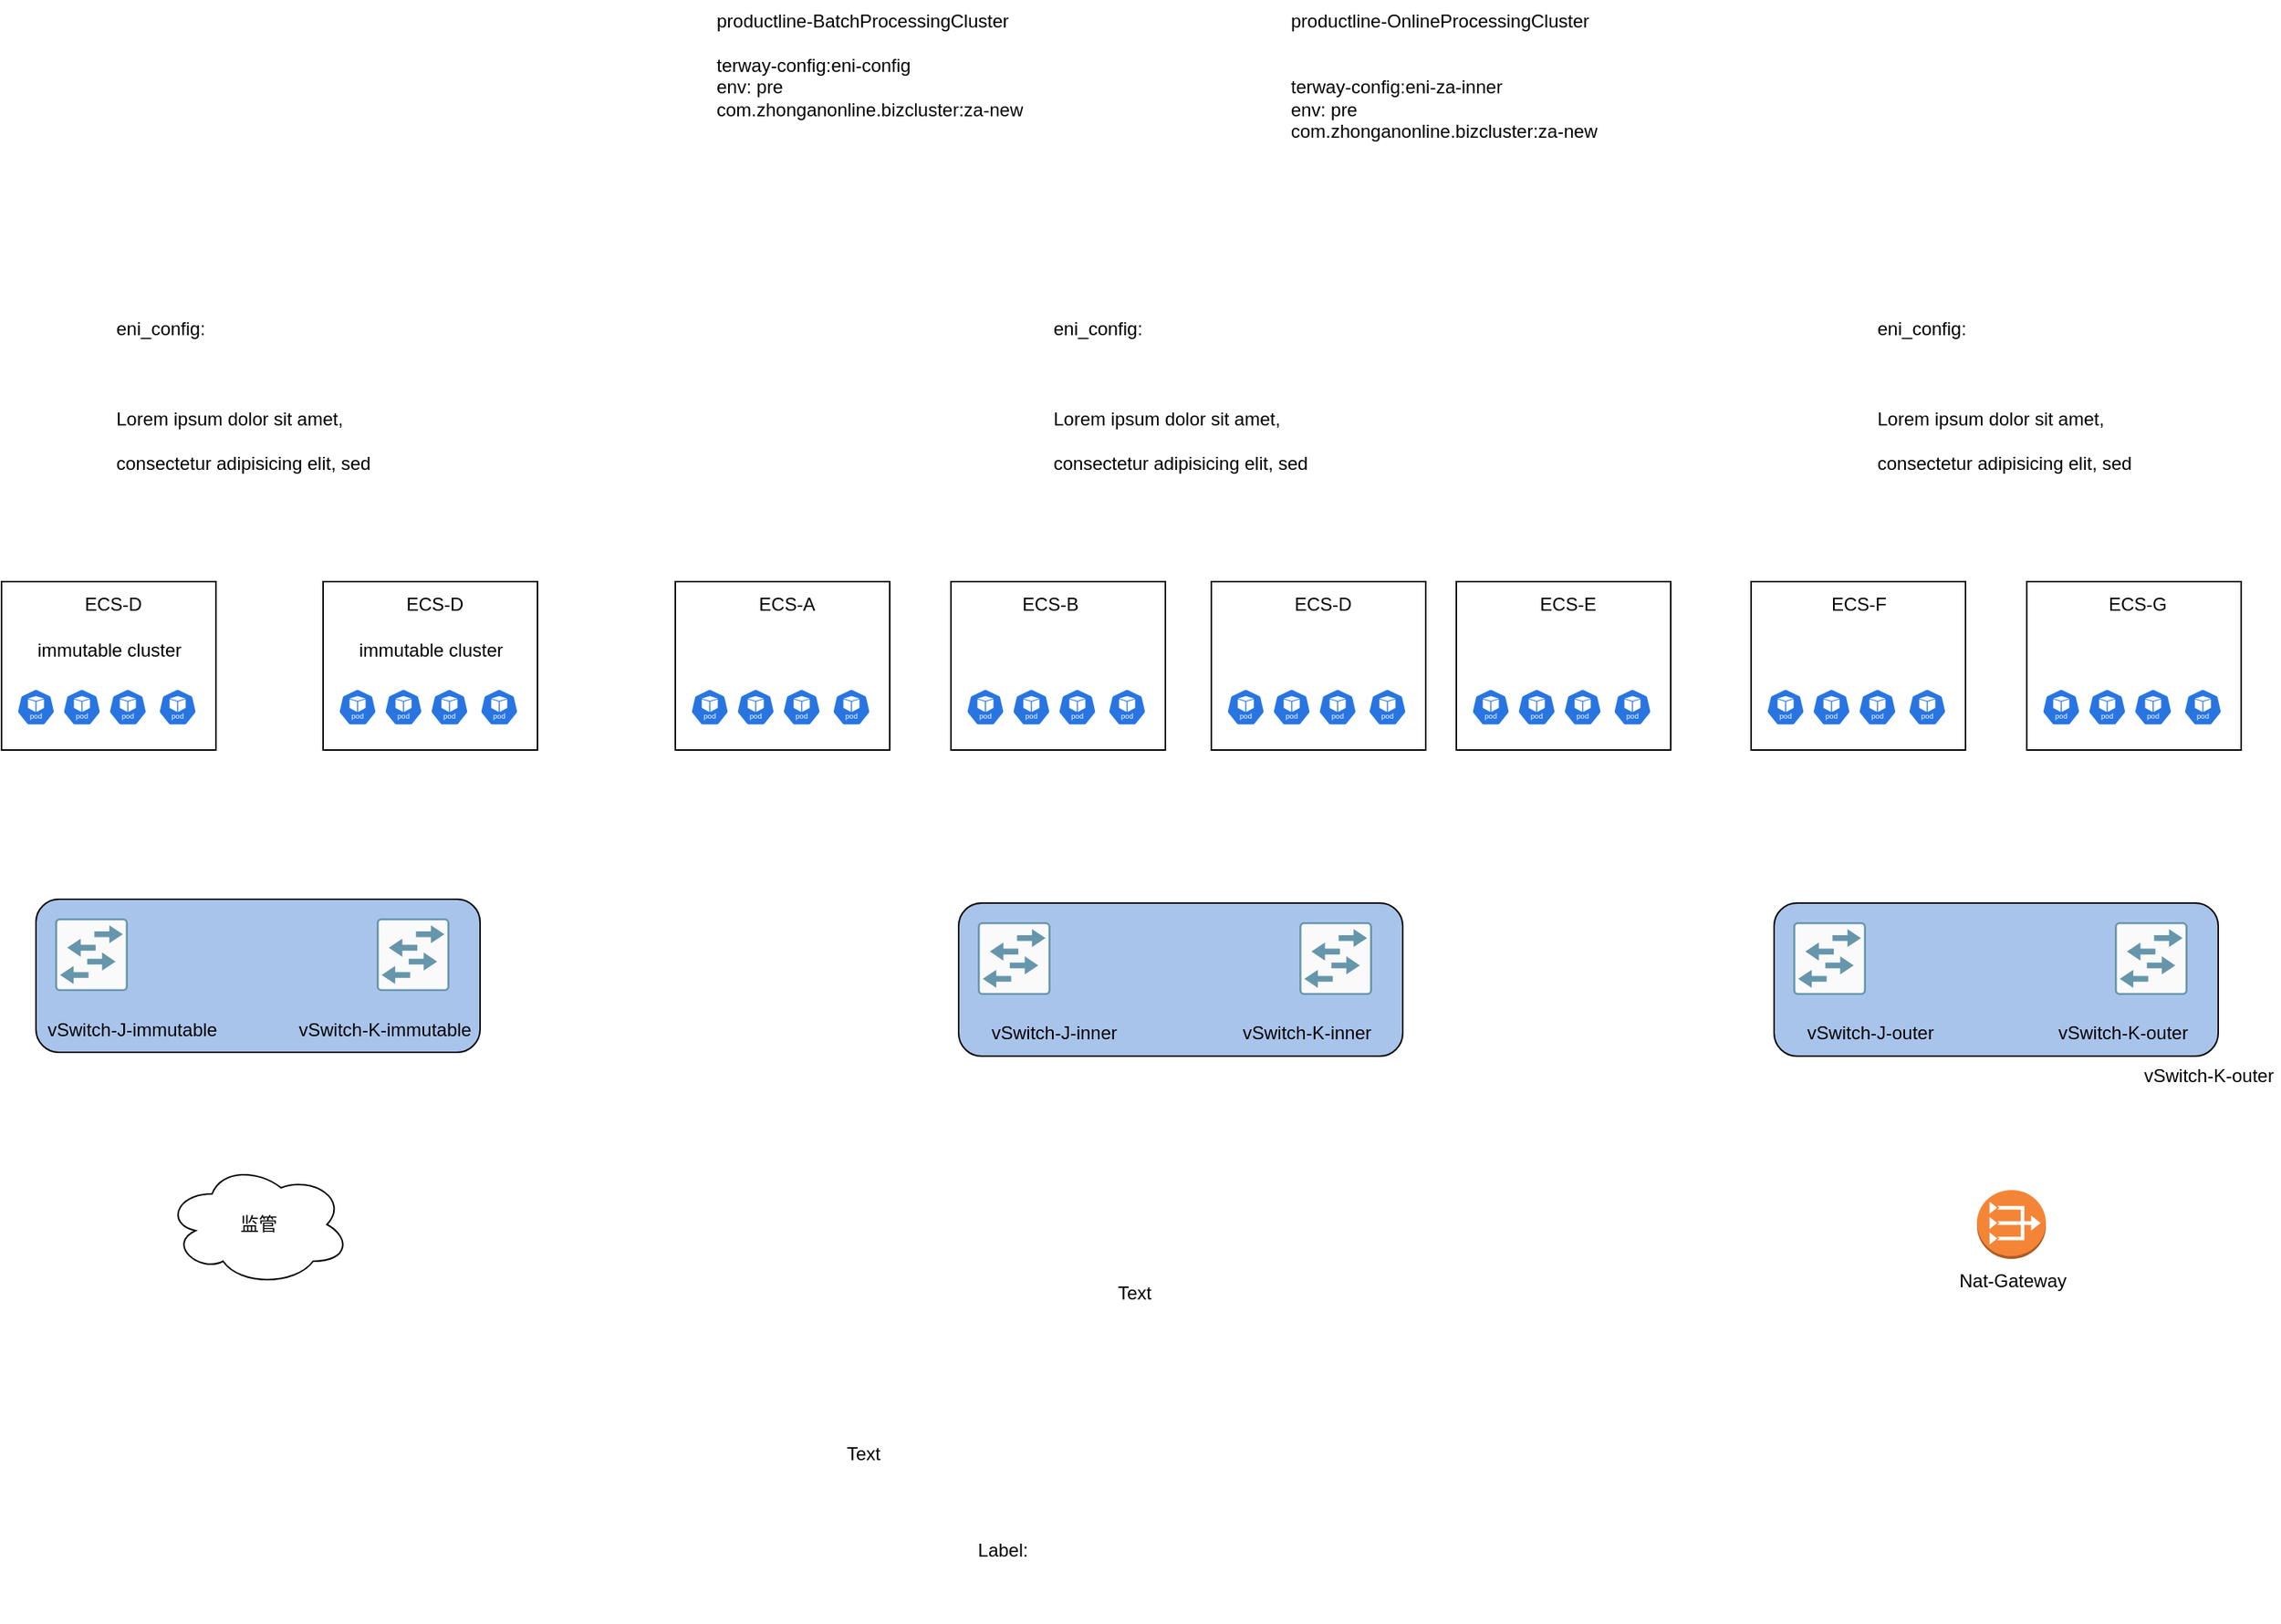 <mxfile version="25.0.3">
  <diagram name="第 1 页" id="kJxC6Npdhp8nCNM10vmH">
    <mxGraphModel dx="2914" dy="2052" grid="1" gridSize="10" guides="1" tooltips="1" connect="1" arrows="1" fold="1" page="1" pageScale="1" pageWidth="827" pageHeight="1169" math="0" shadow="0">
      <root>
        <mxCell id="0" />
        <mxCell id="1" parent="0" />
        <mxCell id="A1YGVAfJYUu_LtT2yqfL-76" value="" style="rounded=1;whiteSpace=wrap;html=1;fillColor=#A9C4EB;" vertex="1" parent="1">
          <mxGeometry x="-307.5" y="397.5" width="290" height="100" as="geometry" />
        </mxCell>
        <mxCell id="A1YGVAfJYUu_LtT2yqfL-1" value="" style="rounded=0;whiteSpace=wrap;html=1;" vertex="1" parent="1">
          <mxGeometry x="110" y="190" width="140" height="110" as="geometry" />
        </mxCell>
        <mxCell id="A1YGVAfJYUu_LtT2yqfL-10" value="&lt;h1 style=&quot;margin-top: 0px;&quot;&gt;&lt;span style=&quot;font-size: 12px; font-weight: 400;&quot;&gt;eni_config:&lt;/span&gt;&lt;/h1&gt;&lt;div&gt;&lt;span style=&quot;font-size: 12px; font-weight: 400;&quot;&gt;&lt;br&gt;&lt;/span&gt;&lt;/div&gt;&lt;h1 style=&quot;margin-top: 0px;&quot;&gt;&lt;span style=&quot;background-color: initial; font-size: 12px; font-weight: normal;&quot;&gt;Lorem ipsum dolor sit amet, consectetur adipisicing elit, sed do eiusmod tempor incididunt ut labore et dolore magna aliqua.&lt;/span&gt;&lt;/h1&gt;" style="text;html=1;whiteSpace=wrap;overflow=hidden;rounded=0;" vertex="1" parent="1">
          <mxGeometry x="-257.5" width="180" height="120" as="geometry" />
        </mxCell>
        <mxCell id="A1YGVAfJYUu_LtT2yqfL-11" value="&lt;h1 style=&quot;margin-top: 0px;&quot;&gt;&lt;span style=&quot;font-size: 12px; font-weight: 400;&quot;&gt;eni_config:&lt;/span&gt;&lt;/h1&gt;&lt;div&gt;&lt;span style=&quot;font-size: 12px; font-weight: 400;&quot;&gt;&lt;br&gt;&lt;/span&gt;&lt;/div&gt;&lt;h1 style=&quot;margin-top: 0px;&quot;&gt;&lt;span style=&quot;background-color: initial; font-size: 12px; font-weight: normal;&quot;&gt;Lorem ipsum dolor sit amet, consectetur adipisicing elit, sed do eiusmod tempor incididunt ut labore et dolore magna aliqua.&lt;/span&gt;&lt;/h1&gt;" style="text;html=1;whiteSpace=wrap;overflow=hidden;rounded=0;" vertex="1" parent="1">
          <mxGeometry x="355" width="180" height="120" as="geometry" />
        </mxCell>
        <mxCell id="A1YGVAfJYUu_LtT2yqfL-12" value="Nat-Gateway&lt;div&gt;&lt;br&gt;&lt;/div&gt;" style="outlineConnect=0;dashed=0;verticalLabelPosition=bottom;verticalAlign=top;align=center;html=1;shape=mxgraph.aws3.vpc_nat_gateway;fillColor=#F58536;gradientColor=none;" vertex="1" parent="1">
          <mxGeometry x="960" y="587.5" width="45" height="45" as="geometry" />
        </mxCell>
        <mxCell id="A1YGVAfJYUu_LtT2yqfL-13" value="" style="aspect=fixed;sketch=0;html=1;dashed=0;whitespace=wrap;verticalLabelPosition=bottom;verticalAlign=top;fillColor=#2875E2;strokeColor=#ffffff;points=[[0.005,0.63,0],[0.1,0.2,0],[0.9,0.2,0],[0.5,0,0],[0.995,0.63,0],[0.72,0.99,0],[0.5,1,0],[0.28,0.99,0]];shape=mxgraph.kubernetes.icon2;kubernetesLabel=1;prIcon=pod" vertex="1" parent="1">
          <mxGeometry x="120" y="260" width="25" height="24" as="geometry" />
        </mxCell>
        <mxCell id="A1YGVAfJYUu_LtT2yqfL-14" value="" style="aspect=fixed;sketch=0;html=1;dashed=0;whitespace=wrap;verticalLabelPosition=bottom;verticalAlign=top;fillColor=#2875E2;strokeColor=#ffffff;points=[[0.005,0.63,0],[0.1,0.2,0],[0.9,0.2,0],[0.5,0,0],[0.995,0.63,0],[0.72,0.99,0],[0.5,1,0],[0.28,0.99,0]];shape=mxgraph.kubernetes.icon2;kubernetesLabel=1;prIcon=pod" vertex="1" parent="1">
          <mxGeometry x="150" y="260" width="25" height="24" as="geometry" />
        </mxCell>
        <mxCell id="A1YGVAfJYUu_LtT2yqfL-15" value="" style="aspect=fixed;sketch=0;html=1;dashed=0;whitespace=wrap;verticalLabelPosition=bottom;verticalAlign=top;fillColor=#2875E2;strokeColor=#ffffff;points=[[0.005,0.63,0],[0.1,0.2,0],[0.9,0.2,0],[0.5,0,0],[0.995,0.63,0],[0.72,0.99,0],[0.5,1,0],[0.28,0.99,0]];shape=mxgraph.kubernetes.icon2;kubernetesLabel=1;prIcon=pod" vertex="1" parent="1">
          <mxGeometry x="212.5" y="260" width="25" height="24" as="geometry" />
        </mxCell>
        <mxCell id="A1YGVAfJYUu_LtT2yqfL-16" value="" style="aspect=fixed;sketch=0;html=1;dashed=0;whitespace=wrap;verticalLabelPosition=bottom;verticalAlign=top;fillColor=#2875E2;strokeColor=#ffffff;points=[[0.005,0.63,0],[0.1,0.2,0],[0.9,0.2,0],[0.5,0,0],[0.995,0.63,0],[0.72,0.99,0],[0.5,1,0],[0.28,0.99,0]];shape=mxgraph.kubernetes.icon2;kubernetesLabel=1;prIcon=pod" vertex="1" parent="1">
          <mxGeometry x="180" y="260" width="25" height="24" as="geometry" />
        </mxCell>
        <mxCell id="A1YGVAfJYUu_LtT2yqfL-19" value="" style="rounded=0;whiteSpace=wrap;html=1;" vertex="1" parent="1">
          <mxGeometry x="290" y="190" width="140" height="110" as="geometry" />
        </mxCell>
        <mxCell id="A1YGVAfJYUu_LtT2yqfL-20" value="" style="aspect=fixed;sketch=0;html=1;dashed=0;whitespace=wrap;verticalLabelPosition=bottom;verticalAlign=top;fillColor=#2875E2;strokeColor=#ffffff;points=[[0.005,0.63,0],[0.1,0.2,0],[0.9,0.2,0],[0.5,0,0],[0.995,0.63,0],[0.72,0.99,0],[0.5,1,0],[0.28,0.99,0]];shape=mxgraph.kubernetes.icon2;kubernetesLabel=1;prIcon=pod" vertex="1" parent="1">
          <mxGeometry x="300" y="260" width="25" height="24" as="geometry" />
        </mxCell>
        <mxCell id="A1YGVAfJYUu_LtT2yqfL-21" value="" style="aspect=fixed;sketch=0;html=1;dashed=0;whitespace=wrap;verticalLabelPosition=bottom;verticalAlign=top;fillColor=#2875E2;strokeColor=#ffffff;points=[[0.005,0.63,0],[0.1,0.2,0],[0.9,0.2,0],[0.5,0,0],[0.995,0.63,0],[0.72,0.99,0],[0.5,1,0],[0.28,0.99,0]];shape=mxgraph.kubernetes.icon2;kubernetesLabel=1;prIcon=pod" vertex="1" parent="1">
          <mxGeometry x="330" y="260" width="25" height="24" as="geometry" />
        </mxCell>
        <mxCell id="A1YGVAfJYUu_LtT2yqfL-22" value="" style="aspect=fixed;sketch=0;html=1;dashed=0;whitespace=wrap;verticalLabelPosition=bottom;verticalAlign=top;fillColor=#2875E2;strokeColor=#ffffff;points=[[0.005,0.63,0],[0.1,0.2,0],[0.9,0.2,0],[0.5,0,0],[0.995,0.63,0],[0.72,0.99,0],[0.5,1,0],[0.28,0.99,0]];shape=mxgraph.kubernetes.icon2;kubernetesLabel=1;prIcon=pod" vertex="1" parent="1">
          <mxGeometry x="392.5" y="260" width="25" height="24" as="geometry" />
        </mxCell>
        <mxCell id="A1YGVAfJYUu_LtT2yqfL-23" value="" style="aspect=fixed;sketch=0;html=1;dashed=0;whitespace=wrap;verticalLabelPosition=bottom;verticalAlign=top;fillColor=#2875E2;strokeColor=#ffffff;points=[[0.005,0.63,0],[0.1,0.2,0],[0.9,0.2,0],[0.5,0,0],[0.995,0.63,0],[0.72,0.99,0],[0.5,1,0],[0.28,0.99,0]];shape=mxgraph.kubernetes.icon2;kubernetesLabel=1;prIcon=pod" vertex="1" parent="1">
          <mxGeometry x="360" y="260" width="25" height="24" as="geometry" />
        </mxCell>
        <mxCell id="A1YGVAfJYUu_LtT2yqfL-24" value="" style="rounded=0;whiteSpace=wrap;html=1;" vertex="1" parent="1">
          <mxGeometry x="812.5" y="190" width="140" height="110" as="geometry" />
        </mxCell>
        <mxCell id="A1YGVAfJYUu_LtT2yqfL-25" value="" style="aspect=fixed;sketch=0;html=1;dashed=0;whitespace=wrap;verticalLabelPosition=bottom;verticalAlign=top;fillColor=#2875E2;strokeColor=#ffffff;points=[[0.005,0.63,0],[0.1,0.2,0],[0.9,0.2,0],[0.5,0,0],[0.995,0.63,0],[0.72,0.99,0],[0.5,1,0],[0.28,0.99,0]];shape=mxgraph.kubernetes.icon2;kubernetesLabel=1;prIcon=pod" vertex="1" parent="1">
          <mxGeometry x="822.5" y="260" width="25" height="24" as="geometry" />
        </mxCell>
        <mxCell id="A1YGVAfJYUu_LtT2yqfL-26" value="" style="aspect=fixed;sketch=0;html=1;dashed=0;whitespace=wrap;verticalLabelPosition=bottom;verticalAlign=top;fillColor=#2875E2;strokeColor=#ffffff;points=[[0.005,0.63,0],[0.1,0.2,0],[0.9,0.2,0],[0.5,0,0],[0.995,0.63,0],[0.72,0.99,0],[0.5,1,0],[0.28,0.99,0]];shape=mxgraph.kubernetes.icon2;kubernetesLabel=1;prIcon=pod" vertex="1" parent="1">
          <mxGeometry x="852.5" y="260" width="25" height="24" as="geometry" />
        </mxCell>
        <mxCell id="A1YGVAfJYUu_LtT2yqfL-27" value="" style="aspect=fixed;sketch=0;html=1;dashed=0;whitespace=wrap;verticalLabelPosition=bottom;verticalAlign=top;fillColor=#2875E2;strokeColor=#ffffff;points=[[0.005,0.63,0],[0.1,0.2,0],[0.9,0.2,0],[0.5,0,0],[0.995,0.63,0],[0.72,0.99,0],[0.5,1,0],[0.28,0.99,0]];shape=mxgraph.kubernetes.icon2;kubernetesLabel=1;prIcon=pod" vertex="1" parent="1">
          <mxGeometry x="915" y="260" width="25" height="24" as="geometry" />
        </mxCell>
        <mxCell id="A1YGVAfJYUu_LtT2yqfL-28" value="" style="aspect=fixed;sketch=0;html=1;dashed=0;whitespace=wrap;verticalLabelPosition=bottom;verticalAlign=top;fillColor=#2875E2;strokeColor=#ffffff;points=[[0.005,0.63,0],[0.1,0.2,0],[0.9,0.2,0],[0.5,0,0],[0.995,0.63,0],[0.72,0.99,0],[0.5,1,0],[0.28,0.99,0]];shape=mxgraph.kubernetes.icon2;kubernetesLabel=1;prIcon=pod" vertex="1" parent="1">
          <mxGeometry x="882.5" y="260" width="25" height="24" as="geometry" />
        </mxCell>
        <mxCell id="A1YGVAfJYUu_LtT2yqfL-29" value="" style="rounded=0;whiteSpace=wrap;html=1;" vertex="1" parent="1">
          <mxGeometry x="992.5" y="190" width="140" height="110" as="geometry" />
        </mxCell>
        <mxCell id="A1YGVAfJYUu_LtT2yqfL-30" value="" style="aspect=fixed;sketch=0;html=1;dashed=0;whitespace=wrap;verticalLabelPosition=bottom;verticalAlign=top;fillColor=#2875E2;strokeColor=#ffffff;points=[[0.005,0.63,0],[0.1,0.2,0],[0.9,0.2,0],[0.5,0,0],[0.995,0.63,0],[0.72,0.99,0],[0.5,1,0],[0.28,0.99,0]];shape=mxgraph.kubernetes.icon2;kubernetesLabel=1;prIcon=pod" vertex="1" parent="1">
          <mxGeometry x="1002.5" y="260" width="25" height="24" as="geometry" />
        </mxCell>
        <mxCell id="A1YGVAfJYUu_LtT2yqfL-31" value="" style="aspect=fixed;sketch=0;html=1;dashed=0;whitespace=wrap;verticalLabelPosition=bottom;verticalAlign=top;fillColor=#2875E2;strokeColor=#ffffff;points=[[0.005,0.63,0],[0.1,0.2,0],[0.9,0.2,0],[0.5,0,0],[0.995,0.63,0],[0.72,0.99,0],[0.5,1,0],[0.28,0.99,0]];shape=mxgraph.kubernetes.icon2;kubernetesLabel=1;prIcon=pod" vertex="1" parent="1">
          <mxGeometry x="1032.5" y="260" width="25" height="24" as="geometry" />
        </mxCell>
        <mxCell id="A1YGVAfJYUu_LtT2yqfL-32" value="" style="aspect=fixed;sketch=0;html=1;dashed=0;whitespace=wrap;verticalLabelPosition=bottom;verticalAlign=top;fillColor=#2875E2;strokeColor=#ffffff;points=[[0.005,0.63,0],[0.1,0.2,0],[0.9,0.2,0],[0.5,0,0],[0.995,0.63,0],[0.72,0.99,0],[0.5,1,0],[0.28,0.99,0]];shape=mxgraph.kubernetes.icon2;kubernetesLabel=1;prIcon=pod" vertex="1" parent="1">
          <mxGeometry x="1095" y="260" width="25" height="24" as="geometry" />
        </mxCell>
        <mxCell id="A1YGVAfJYUu_LtT2yqfL-33" value="" style="aspect=fixed;sketch=0;html=1;dashed=0;whitespace=wrap;verticalLabelPosition=bottom;verticalAlign=top;fillColor=#2875E2;strokeColor=#ffffff;points=[[0.005,0.63,0],[0.1,0.2,0],[0.9,0.2,0],[0.5,0,0],[0.995,0.63,0],[0.72,0.99,0],[0.5,1,0],[0.28,0.99,0]];shape=mxgraph.kubernetes.icon2;kubernetesLabel=1;prIcon=pod" vertex="1" parent="1">
          <mxGeometry x="1062.5" y="260" width="25" height="24" as="geometry" />
        </mxCell>
        <mxCell id="A1YGVAfJYUu_LtT2yqfL-38" value="ECS-A" style="text;html=1;align=center;verticalAlign=middle;whiteSpace=wrap;rounded=0;" vertex="1" parent="1">
          <mxGeometry x="152.5" y="190" width="60" height="30" as="geometry" />
        </mxCell>
        <mxCell id="A1YGVAfJYUu_LtT2yqfL-39" value="ECS-G" style="text;html=1;align=center;verticalAlign=middle;whiteSpace=wrap;rounded=0;" vertex="1" parent="1">
          <mxGeometry x="1035" y="190" width="60" height="30" as="geometry" />
        </mxCell>
        <mxCell id="A1YGVAfJYUu_LtT2yqfL-40" value="ECS-F" style="text;html=1;align=center;verticalAlign=middle;whiteSpace=wrap;rounded=0;" vertex="1" parent="1">
          <mxGeometry x="852.5" y="190" width="60" height="30" as="geometry" />
        </mxCell>
        <mxCell id="A1YGVAfJYUu_LtT2yqfL-41" value="ECS-B" style="text;html=1;align=center;verticalAlign=middle;whiteSpace=wrap;rounded=0;" vertex="1" parent="1">
          <mxGeometry x="325" y="190" width="60" height="30" as="geometry" />
        </mxCell>
        <mxCell id="A1YGVAfJYUu_LtT2yqfL-44" value="vSwitch-K-outer" style="text;html=1;align=center;verticalAlign=middle;whiteSpace=wrap;rounded=0;" vertex="1" parent="1">
          <mxGeometry x="1065" y="497.5" width="92.5" height="30" as="geometry" />
        </mxCell>
        <mxCell id="A1YGVAfJYUu_LtT2yqfL-52" value="" style="rounded=0;whiteSpace=wrap;html=1;" vertex="1" parent="1">
          <mxGeometry x="-120" y="190" width="140" height="110" as="geometry" />
        </mxCell>
        <mxCell id="A1YGVAfJYUu_LtT2yqfL-53" value="" style="aspect=fixed;sketch=0;html=1;dashed=0;whitespace=wrap;verticalLabelPosition=bottom;verticalAlign=top;fillColor=#2875E2;strokeColor=#ffffff;points=[[0.005,0.63,0],[0.1,0.2,0],[0.9,0.2,0],[0.5,0,0],[0.995,0.63,0],[0.72,0.99,0],[0.5,1,0],[0.28,0.99,0]];shape=mxgraph.kubernetes.icon2;kubernetesLabel=1;prIcon=pod" vertex="1" parent="1">
          <mxGeometry x="-110" y="260" width="25" height="24" as="geometry" />
        </mxCell>
        <mxCell id="A1YGVAfJYUu_LtT2yqfL-54" value="" style="aspect=fixed;sketch=0;html=1;dashed=0;whitespace=wrap;verticalLabelPosition=bottom;verticalAlign=top;fillColor=#2875E2;strokeColor=#ffffff;points=[[0.005,0.63,0],[0.1,0.2,0],[0.9,0.2,0],[0.5,0,0],[0.995,0.63,0],[0.72,0.99,0],[0.5,1,0],[0.28,0.99,0]];shape=mxgraph.kubernetes.icon2;kubernetesLabel=1;prIcon=pod" vertex="1" parent="1">
          <mxGeometry x="-80" y="260" width="25" height="24" as="geometry" />
        </mxCell>
        <mxCell id="A1YGVAfJYUu_LtT2yqfL-55" value="" style="aspect=fixed;sketch=0;html=1;dashed=0;whitespace=wrap;verticalLabelPosition=bottom;verticalAlign=top;fillColor=#2875E2;strokeColor=#ffffff;points=[[0.005,0.63,0],[0.1,0.2,0],[0.9,0.2,0],[0.5,0,0],[0.995,0.63,0],[0.72,0.99,0],[0.5,1,0],[0.28,0.99,0]];shape=mxgraph.kubernetes.icon2;kubernetesLabel=1;prIcon=pod" vertex="1" parent="1">
          <mxGeometry x="-17.5" y="260" width="25" height="24" as="geometry" />
        </mxCell>
        <mxCell id="A1YGVAfJYUu_LtT2yqfL-56" value="" style="aspect=fixed;sketch=0;html=1;dashed=0;whitespace=wrap;verticalLabelPosition=bottom;verticalAlign=top;fillColor=#2875E2;strokeColor=#ffffff;points=[[0.005,0.63,0],[0.1,0.2,0],[0.9,0.2,0],[0.5,0,0],[0.995,0.63,0],[0.72,0.99,0],[0.5,1,0],[0.28,0.99,0]];shape=mxgraph.kubernetes.icon2;kubernetesLabel=1;prIcon=pod" vertex="1" parent="1">
          <mxGeometry x="-50" y="260" width="25" height="24" as="geometry" />
        </mxCell>
        <mxCell id="A1YGVAfJYUu_LtT2yqfL-57" value="ECS-D" style="text;html=1;align=center;verticalAlign=middle;whiteSpace=wrap;rounded=0;" vertex="1" parent="1">
          <mxGeometry x="-77.5" y="190" width="60" height="30" as="geometry" />
        </mxCell>
        <mxCell id="A1YGVAfJYUu_LtT2yqfL-58" value="监管" style="ellipse;shape=cloud;whiteSpace=wrap;html=1;" vertex="1" parent="1">
          <mxGeometry x="-222.5" y="570" width="120" height="80" as="geometry" />
        </mxCell>
        <mxCell id="A1YGVAfJYUu_LtT2yqfL-59" value="" style="sketch=0;points=[[0.015,0.015,0],[0.985,0.015,0],[0.985,0.985,0],[0.015,0.985,0],[0.25,0,0],[0.5,0,0],[0.75,0,0],[1,0.25,0],[1,0.5,0],[1,0.75,0],[0.75,1,0],[0.5,1,0],[0.25,1,0],[0,0.75,0],[0,0.5,0],[0,0.25,0]];verticalLabelPosition=bottom;html=1;verticalAlign=top;aspect=fixed;align=center;pointerEvents=1;shape=mxgraph.cisco19.rect;prIcon=workgroup_switch;fillColor=#FAFAFA;strokeColor=#6696AB;" vertex="1" parent="1">
          <mxGeometry x="-295" y="410" width="47.5" height="47.5" as="geometry" />
        </mxCell>
        <mxCell id="A1YGVAfJYUu_LtT2yqfL-60" value="immutable cluster" style="text;html=1;align=center;verticalAlign=middle;whiteSpace=wrap;rounded=0;" vertex="1" parent="1">
          <mxGeometry x="-103.5" y="220" width="107" height="30" as="geometry" />
        </mxCell>
        <mxCell id="A1YGVAfJYUu_LtT2yqfL-66" value="vSwitch-J-immutable" style="text;html=1;align=center;verticalAlign=middle;whiteSpace=wrap;rounded=0;" vertex="1" parent="1">
          <mxGeometry x="-307.5" y="467.5" width="125" height="30" as="geometry" />
        </mxCell>
        <mxCell id="A1YGVAfJYUu_LtT2yqfL-67" value="vSwitch-K-immutable" style="text;html=1;align=center;verticalAlign=middle;whiteSpace=wrap;rounded=0;" vertex="1" parent="1">
          <mxGeometry x="-137.5" y="467.5" width="115" height="30" as="geometry" />
        </mxCell>
        <mxCell id="A1YGVAfJYUu_LtT2yqfL-68" value="" style="sketch=0;points=[[0.015,0.015,0],[0.985,0.015,0],[0.985,0.985,0],[0.015,0.985,0],[0.25,0,0],[0.5,0,0],[0.75,0,0],[1,0.25,0],[1,0.5,0],[1,0.75,0],[0.75,1,0],[0.5,1,0],[0.25,1,0],[0,0.75,0],[0,0.5,0],[0,0.25,0]];verticalLabelPosition=bottom;html=1;verticalAlign=top;aspect=fixed;align=center;pointerEvents=1;shape=mxgraph.cisco19.rect;prIcon=workgroup_switch;fillColor=#FAFAFA;strokeColor=#6696AB;" vertex="1" parent="1">
          <mxGeometry x="-85" y="410" width="47.5" height="47.5" as="geometry" />
        </mxCell>
        <mxCell id="A1YGVAfJYUu_LtT2yqfL-69" value="" style="rounded=0;whiteSpace=wrap;html=1;" vertex="1" parent="1">
          <mxGeometry x="-330" y="190" width="140" height="110" as="geometry" />
        </mxCell>
        <mxCell id="A1YGVAfJYUu_LtT2yqfL-70" value="" style="aspect=fixed;sketch=0;html=1;dashed=0;whitespace=wrap;verticalLabelPosition=bottom;verticalAlign=top;fillColor=#2875E2;strokeColor=#ffffff;points=[[0.005,0.63,0],[0.1,0.2,0],[0.9,0.2,0],[0.5,0,0],[0.995,0.63,0],[0.72,0.99,0],[0.5,1,0],[0.28,0.99,0]];shape=mxgraph.kubernetes.icon2;kubernetesLabel=1;prIcon=pod" vertex="1" parent="1">
          <mxGeometry x="-320" y="260" width="25" height="24" as="geometry" />
        </mxCell>
        <mxCell id="A1YGVAfJYUu_LtT2yqfL-71" value="" style="aspect=fixed;sketch=0;html=1;dashed=0;whitespace=wrap;verticalLabelPosition=bottom;verticalAlign=top;fillColor=#2875E2;strokeColor=#ffffff;points=[[0.005,0.63,0],[0.1,0.2,0],[0.9,0.2,0],[0.5,0,0],[0.995,0.63,0],[0.72,0.99,0],[0.5,1,0],[0.28,0.99,0]];shape=mxgraph.kubernetes.icon2;kubernetesLabel=1;prIcon=pod" vertex="1" parent="1">
          <mxGeometry x="-290" y="260" width="25" height="24" as="geometry" />
        </mxCell>
        <mxCell id="A1YGVAfJYUu_LtT2yqfL-72" value="" style="aspect=fixed;sketch=0;html=1;dashed=0;whitespace=wrap;verticalLabelPosition=bottom;verticalAlign=top;fillColor=#2875E2;strokeColor=#ffffff;points=[[0.005,0.63,0],[0.1,0.2,0],[0.9,0.2,0],[0.5,0,0],[0.995,0.63,0],[0.72,0.99,0],[0.5,1,0],[0.28,0.99,0]];shape=mxgraph.kubernetes.icon2;kubernetesLabel=1;prIcon=pod" vertex="1" parent="1">
          <mxGeometry x="-227.5" y="260" width="25" height="24" as="geometry" />
        </mxCell>
        <mxCell id="A1YGVAfJYUu_LtT2yqfL-73" value="" style="aspect=fixed;sketch=0;html=1;dashed=0;whitespace=wrap;verticalLabelPosition=bottom;verticalAlign=top;fillColor=#2875E2;strokeColor=#ffffff;points=[[0.005,0.63,0],[0.1,0.2,0],[0.9,0.2,0],[0.5,0,0],[0.995,0.63,0],[0.72,0.99,0],[0.5,1,0],[0.28,0.99,0]];shape=mxgraph.kubernetes.icon2;kubernetesLabel=1;prIcon=pod" vertex="1" parent="1">
          <mxGeometry x="-260" y="260" width="25" height="24" as="geometry" />
        </mxCell>
        <mxCell id="A1YGVAfJYUu_LtT2yqfL-74" value="ECS-D" style="text;html=1;align=center;verticalAlign=middle;whiteSpace=wrap;rounded=0;" vertex="1" parent="1">
          <mxGeometry x="-287.5" y="190" width="60" height="30" as="geometry" />
        </mxCell>
        <mxCell id="A1YGVAfJYUu_LtT2yqfL-75" value="immutable cluster" style="text;html=1;align=center;verticalAlign=middle;whiteSpace=wrap;rounded=0;" vertex="1" parent="1">
          <mxGeometry x="-313.5" y="220" width="107" height="30" as="geometry" />
        </mxCell>
        <mxCell id="A1YGVAfJYUu_LtT2yqfL-77" value="&lt;h1 style=&quot;margin-top: 0px;&quot;&gt;&lt;span style=&quot;font-size: 12px; font-weight: 400;&quot;&gt;eni_config:&lt;/span&gt;&lt;/h1&gt;&lt;div&gt;&lt;span style=&quot;font-size: 12px; font-weight: 400;&quot;&gt;&lt;br&gt;&lt;/span&gt;&lt;/div&gt;&lt;h1 style=&quot;margin-top: 0px;&quot;&gt;&lt;span style=&quot;background-color: initial; font-size: 12px; font-weight: normal;&quot;&gt;Lorem ipsum dolor sit amet, consectetur adipisicing elit, sed do eiusmod tempor incididunt ut labore et dolore magna aliqua.&lt;/span&gt;&lt;/h1&gt;" style="text;html=1;whiteSpace=wrap;overflow=hidden;rounded=0;" vertex="1" parent="1">
          <mxGeometry x="892.5" width="180" height="120" as="geometry" />
        </mxCell>
        <mxCell id="A1YGVAfJYUu_LtT2yqfL-78" value="" style="rounded=0;whiteSpace=wrap;html=1;" vertex="1" parent="1">
          <mxGeometry x="460" y="190" width="140" height="110" as="geometry" />
        </mxCell>
        <mxCell id="A1YGVAfJYUu_LtT2yqfL-79" value="" style="aspect=fixed;sketch=0;html=1;dashed=0;whitespace=wrap;verticalLabelPosition=bottom;verticalAlign=top;fillColor=#2875E2;strokeColor=#ffffff;points=[[0.005,0.63,0],[0.1,0.2,0],[0.9,0.2,0],[0.5,0,0],[0.995,0.63,0],[0.72,0.99,0],[0.5,1,0],[0.28,0.99,0]];shape=mxgraph.kubernetes.icon2;kubernetesLabel=1;prIcon=pod" vertex="1" parent="1">
          <mxGeometry x="470" y="260" width="25" height="24" as="geometry" />
        </mxCell>
        <mxCell id="A1YGVAfJYUu_LtT2yqfL-80" value="" style="aspect=fixed;sketch=0;html=1;dashed=0;whitespace=wrap;verticalLabelPosition=bottom;verticalAlign=top;fillColor=#2875E2;strokeColor=#ffffff;points=[[0.005,0.63,0],[0.1,0.2,0],[0.9,0.2,0],[0.5,0,0],[0.995,0.63,0],[0.72,0.99,0],[0.5,1,0],[0.28,0.99,0]];shape=mxgraph.kubernetes.icon2;kubernetesLabel=1;prIcon=pod" vertex="1" parent="1">
          <mxGeometry x="500" y="260" width="25" height="24" as="geometry" />
        </mxCell>
        <mxCell id="A1YGVAfJYUu_LtT2yqfL-81" value="" style="aspect=fixed;sketch=0;html=1;dashed=0;whitespace=wrap;verticalLabelPosition=bottom;verticalAlign=top;fillColor=#2875E2;strokeColor=#ffffff;points=[[0.005,0.63,0],[0.1,0.2,0],[0.9,0.2,0],[0.5,0,0],[0.995,0.63,0],[0.72,0.99,0],[0.5,1,0],[0.28,0.99,0]];shape=mxgraph.kubernetes.icon2;kubernetesLabel=1;prIcon=pod" vertex="1" parent="1">
          <mxGeometry x="562.5" y="260" width="25" height="24" as="geometry" />
        </mxCell>
        <mxCell id="A1YGVAfJYUu_LtT2yqfL-82" value="" style="aspect=fixed;sketch=0;html=1;dashed=0;whitespace=wrap;verticalLabelPosition=bottom;verticalAlign=top;fillColor=#2875E2;strokeColor=#ffffff;points=[[0.005,0.63,0],[0.1,0.2,0],[0.9,0.2,0],[0.5,0,0],[0.995,0.63,0],[0.72,0.99,0],[0.5,1,0],[0.28,0.99,0]];shape=mxgraph.kubernetes.icon2;kubernetesLabel=1;prIcon=pod" vertex="1" parent="1">
          <mxGeometry x="530" y="260" width="25" height="24" as="geometry" />
        </mxCell>
        <mxCell id="A1YGVAfJYUu_LtT2yqfL-83" value="ECS-D" style="text;html=1;align=center;verticalAlign=middle;whiteSpace=wrap;rounded=0;" vertex="1" parent="1">
          <mxGeometry x="502.5" y="190" width="60" height="30" as="geometry" />
        </mxCell>
        <mxCell id="A1YGVAfJYUu_LtT2yqfL-84" value="" style="rounded=0;whiteSpace=wrap;html=1;" vertex="1" parent="1">
          <mxGeometry x="620" y="190" width="140" height="110" as="geometry" />
        </mxCell>
        <mxCell id="A1YGVAfJYUu_LtT2yqfL-85" value="" style="aspect=fixed;sketch=0;html=1;dashed=0;whitespace=wrap;verticalLabelPosition=bottom;verticalAlign=top;fillColor=#2875E2;strokeColor=#ffffff;points=[[0.005,0.63,0],[0.1,0.2,0],[0.9,0.2,0],[0.5,0,0],[0.995,0.63,0],[0.72,0.99,0],[0.5,1,0],[0.28,0.99,0]];shape=mxgraph.kubernetes.icon2;kubernetesLabel=1;prIcon=pod" vertex="1" parent="1">
          <mxGeometry x="630" y="260" width="25" height="24" as="geometry" />
        </mxCell>
        <mxCell id="A1YGVAfJYUu_LtT2yqfL-86" value="" style="aspect=fixed;sketch=0;html=1;dashed=0;whitespace=wrap;verticalLabelPosition=bottom;verticalAlign=top;fillColor=#2875E2;strokeColor=#ffffff;points=[[0.005,0.63,0],[0.1,0.2,0],[0.9,0.2,0],[0.5,0,0],[0.995,0.63,0],[0.72,0.99,0],[0.5,1,0],[0.28,0.99,0]];shape=mxgraph.kubernetes.icon2;kubernetesLabel=1;prIcon=pod" vertex="1" parent="1">
          <mxGeometry x="660" y="260" width="25" height="24" as="geometry" />
        </mxCell>
        <mxCell id="A1YGVAfJYUu_LtT2yqfL-87" value="" style="aspect=fixed;sketch=0;html=1;dashed=0;whitespace=wrap;verticalLabelPosition=bottom;verticalAlign=top;fillColor=#2875E2;strokeColor=#ffffff;points=[[0.005,0.63,0],[0.1,0.2,0],[0.9,0.2,0],[0.5,0,0],[0.995,0.63,0],[0.72,0.99,0],[0.5,1,0],[0.28,0.99,0]];shape=mxgraph.kubernetes.icon2;kubernetesLabel=1;prIcon=pod" vertex="1" parent="1">
          <mxGeometry x="722.5" y="260" width="25" height="24" as="geometry" />
        </mxCell>
        <mxCell id="A1YGVAfJYUu_LtT2yqfL-88" value="" style="aspect=fixed;sketch=0;html=1;dashed=0;whitespace=wrap;verticalLabelPosition=bottom;verticalAlign=top;fillColor=#2875E2;strokeColor=#ffffff;points=[[0.005,0.63,0],[0.1,0.2,0],[0.9,0.2,0],[0.5,0,0],[0.995,0.63,0],[0.72,0.99,0],[0.5,1,0],[0.28,0.99,0]];shape=mxgraph.kubernetes.icon2;kubernetesLabel=1;prIcon=pod" vertex="1" parent="1">
          <mxGeometry x="690" y="260" width="25" height="24" as="geometry" />
        </mxCell>
        <mxCell id="A1YGVAfJYUu_LtT2yqfL-89" value="ECS-E" style="text;html=1;align=center;verticalAlign=middle;whiteSpace=wrap;rounded=0;" vertex="1" parent="1">
          <mxGeometry x="662.5" y="190" width="60" height="30" as="geometry" />
        </mxCell>
        <mxCell id="A1YGVAfJYUu_LtT2yqfL-96" value="" style="rounded=1;whiteSpace=wrap;html=1;fillColor=#A9C4EB;" vertex="1" parent="1">
          <mxGeometry x="295" y="400" width="290" height="100" as="geometry" />
        </mxCell>
        <mxCell id="A1YGVAfJYUu_LtT2yqfL-97" value="" style="sketch=0;points=[[0.015,0.015,0],[0.985,0.015,0],[0.985,0.985,0],[0.015,0.985,0],[0.25,0,0],[0.5,0,0],[0.75,0,0],[1,0.25,0],[1,0.5,0],[1,0.75,0],[0.75,1,0],[0.5,1,0],[0.25,1,0],[0,0.75,0],[0,0.5,0],[0,0.25,0]];verticalLabelPosition=bottom;html=1;verticalAlign=top;aspect=fixed;align=center;pointerEvents=1;shape=mxgraph.cisco19.rect;prIcon=workgroup_switch;fillColor=#FAFAFA;strokeColor=#6696AB;" vertex="1" parent="1">
          <mxGeometry x="307.5" y="412.5" width="47.5" height="47.5" as="geometry" />
        </mxCell>
        <mxCell id="A1YGVAfJYUu_LtT2yqfL-98" value="vSwitch-J-inner" style="text;html=1;align=center;verticalAlign=middle;whiteSpace=wrap;rounded=0;" vertex="1" parent="1">
          <mxGeometry x="295" y="470" width="125" height="30" as="geometry" />
        </mxCell>
        <mxCell id="A1YGVAfJYUu_LtT2yqfL-99" value="vSwitch-K-inner" style="text;html=1;align=center;verticalAlign=middle;whiteSpace=wrap;rounded=0;" vertex="1" parent="1">
          <mxGeometry x="465" y="470" width="115" height="30" as="geometry" />
        </mxCell>
        <mxCell id="A1YGVAfJYUu_LtT2yqfL-100" value="" style="sketch=0;points=[[0.015,0.015,0],[0.985,0.015,0],[0.985,0.985,0],[0.015,0.985,0],[0.25,0,0],[0.5,0,0],[0.75,0,0],[1,0.25,0],[1,0.5,0],[1,0.75,0],[0.75,1,0],[0.5,1,0],[0.25,1,0],[0,0.75,0],[0,0.5,0],[0,0.25,0]];verticalLabelPosition=bottom;html=1;verticalAlign=top;aspect=fixed;align=center;pointerEvents=1;shape=mxgraph.cisco19.rect;prIcon=workgroup_switch;fillColor=#FAFAFA;strokeColor=#6696AB;" vertex="1" parent="1">
          <mxGeometry x="517.5" y="412.5" width="47.5" height="47.5" as="geometry" />
        </mxCell>
        <mxCell id="A1YGVAfJYUu_LtT2yqfL-101" value="" style="rounded=1;whiteSpace=wrap;html=1;fillColor=#A9C4EB;" vertex="1" parent="1">
          <mxGeometry x="827.5" y="400" width="290" height="100" as="geometry" />
        </mxCell>
        <mxCell id="A1YGVAfJYUu_LtT2yqfL-102" value="" style="sketch=0;points=[[0.015,0.015,0],[0.985,0.015,0],[0.985,0.985,0],[0.015,0.985,0],[0.25,0,0],[0.5,0,0],[0.75,0,0],[1,0.25,0],[1,0.5,0],[1,0.75,0],[0.75,1,0],[0.5,1,0],[0.25,1,0],[0,0.75,0],[0,0.5,0],[0,0.25,0]];verticalLabelPosition=bottom;html=1;verticalAlign=top;aspect=fixed;align=center;pointerEvents=1;shape=mxgraph.cisco19.rect;prIcon=workgroup_switch;fillColor=#FAFAFA;strokeColor=#6696AB;" vertex="1" parent="1">
          <mxGeometry x="840" y="412.5" width="47.5" height="47.5" as="geometry" />
        </mxCell>
        <mxCell id="A1YGVAfJYUu_LtT2yqfL-103" value="vSwitch-J-outer" style="text;html=1;align=center;verticalAlign=middle;whiteSpace=wrap;rounded=0;" vertex="1" parent="1">
          <mxGeometry x="827.5" y="470" width="125" height="30" as="geometry" />
        </mxCell>
        <mxCell id="A1YGVAfJYUu_LtT2yqfL-104" value="vSwitch-K-outer" style="text;html=1;align=center;verticalAlign=middle;whiteSpace=wrap;rounded=0;" vertex="1" parent="1">
          <mxGeometry x="997.5" y="470" width="115" height="30" as="geometry" />
        </mxCell>
        <mxCell id="A1YGVAfJYUu_LtT2yqfL-105" value="" style="sketch=0;points=[[0.015,0.015,0],[0.985,0.015,0],[0.985,0.985,0],[0.015,0.985,0],[0.25,0,0],[0.5,0,0],[0.75,0,0],[1,0.25,0],[1,0.5,0],[1,0.75,0],[0.75,1,0],[0.5,1,0],[0.25,1,0],[0,0.75,0],[0,0.5,0],[0,0.25,0]];verticalLabelPosition=bottom;html=1;verticalAlign=top;aspect=fixed;align=center;pointerEvents=1;shape=mxgraph.cisco19.rect;prIcon=workgroup_switch;fillColor=#FAFAFA;strokeColor=#6696AB;" vertex="1" parent="1">
          <mxGeometry x="1050" y="412.5" width="47.5" height="47.5" as="geometry" />
        </mxCell>
        <mxCell id="A1YGVAfJYUu_LtT2yqfL-106" value="Text" style="text;html=1;align=left;verticalAlign=middle;whiteSpace=wrap;rounded=0;" vertex="1" parent="1">
          <mxGeometry x="220" y="710" width="190" height="100" as="geometry" />
        </mxCell>
        <mxCell id="A1YGVAfJYUu_LtT2yqfL-107" value="productline-BatchProcessingCluster&lt;div&gt;&lt;br&gt;&lt;/div&gt;&lt;div&gt;terway-config:eni-config&lt;/div&gt;&lt;div&gt;env: pre&lt;/div&gt;&lt;div&gt;com.zhonganonline.bizcluster:za-new&lt;/div&gt;" style="text;html=1;whiteSpace=wrap;overflow=hidden;rounded=0;" vertex="1" parent="1">
          <mxGeometry x="135" y="-190" width="245" height="120" as="geometry" />
        </mxCell>
        <mxCell id="A1YGVAfJYUu_LtT2yqfL-108" value="productline-OnlineProcessingCluster&lt;div&gt;&lt;br&gt;&lt;/div&gt;&lt;div&gt;&lt;br&gt;&lt;/div&gt;&lt;div&gt;&lt;div&gt;terway-config:eni-za-inner&lt;/div&gt;&lt;div&gt;env: pre&lt;/div&gt;&lt;div&gt;com.zhonganonline.bizcluster:za-new&lt;/div&gt;&lt;/div&gt;" style="text;html=1;whiteSpace=wrap;overflow=hidden;rounded=0;" vertex="1" parent="1">
          <mxGeometry x="510" y="-190" width="205" height="120" as="geometry" />
        </mxCell>
        <mxCell id="A1YGVAfJYUu_LtT2yqfL-109" value="Label:&lt;div&gt;&lt;br&gt;&lt;/div&gt;" style="text;html=1;align=center;verticalAlign=middle;whiteSpace=wrap;rounded=0;" vertex="1" parent="1">
          <mxGeometry x="228" y="790" width="192" height="80" as="geometry" />
        </mxCell>
        <mxCell id="A1YGVAfJYUu_LtT2yqfL-110" value="Text" style="text;html=1;align=center;verticalAlign=middle;whiteSpace=wrap;rounded=0;" vertex="1" parent="1">
          <mxGeometry x="380" y="640" width="60" height="30" as="geometry" />
        </mxCell>
      </root>
    </mxGraphModel>
  </diagram>
</mxfile>
